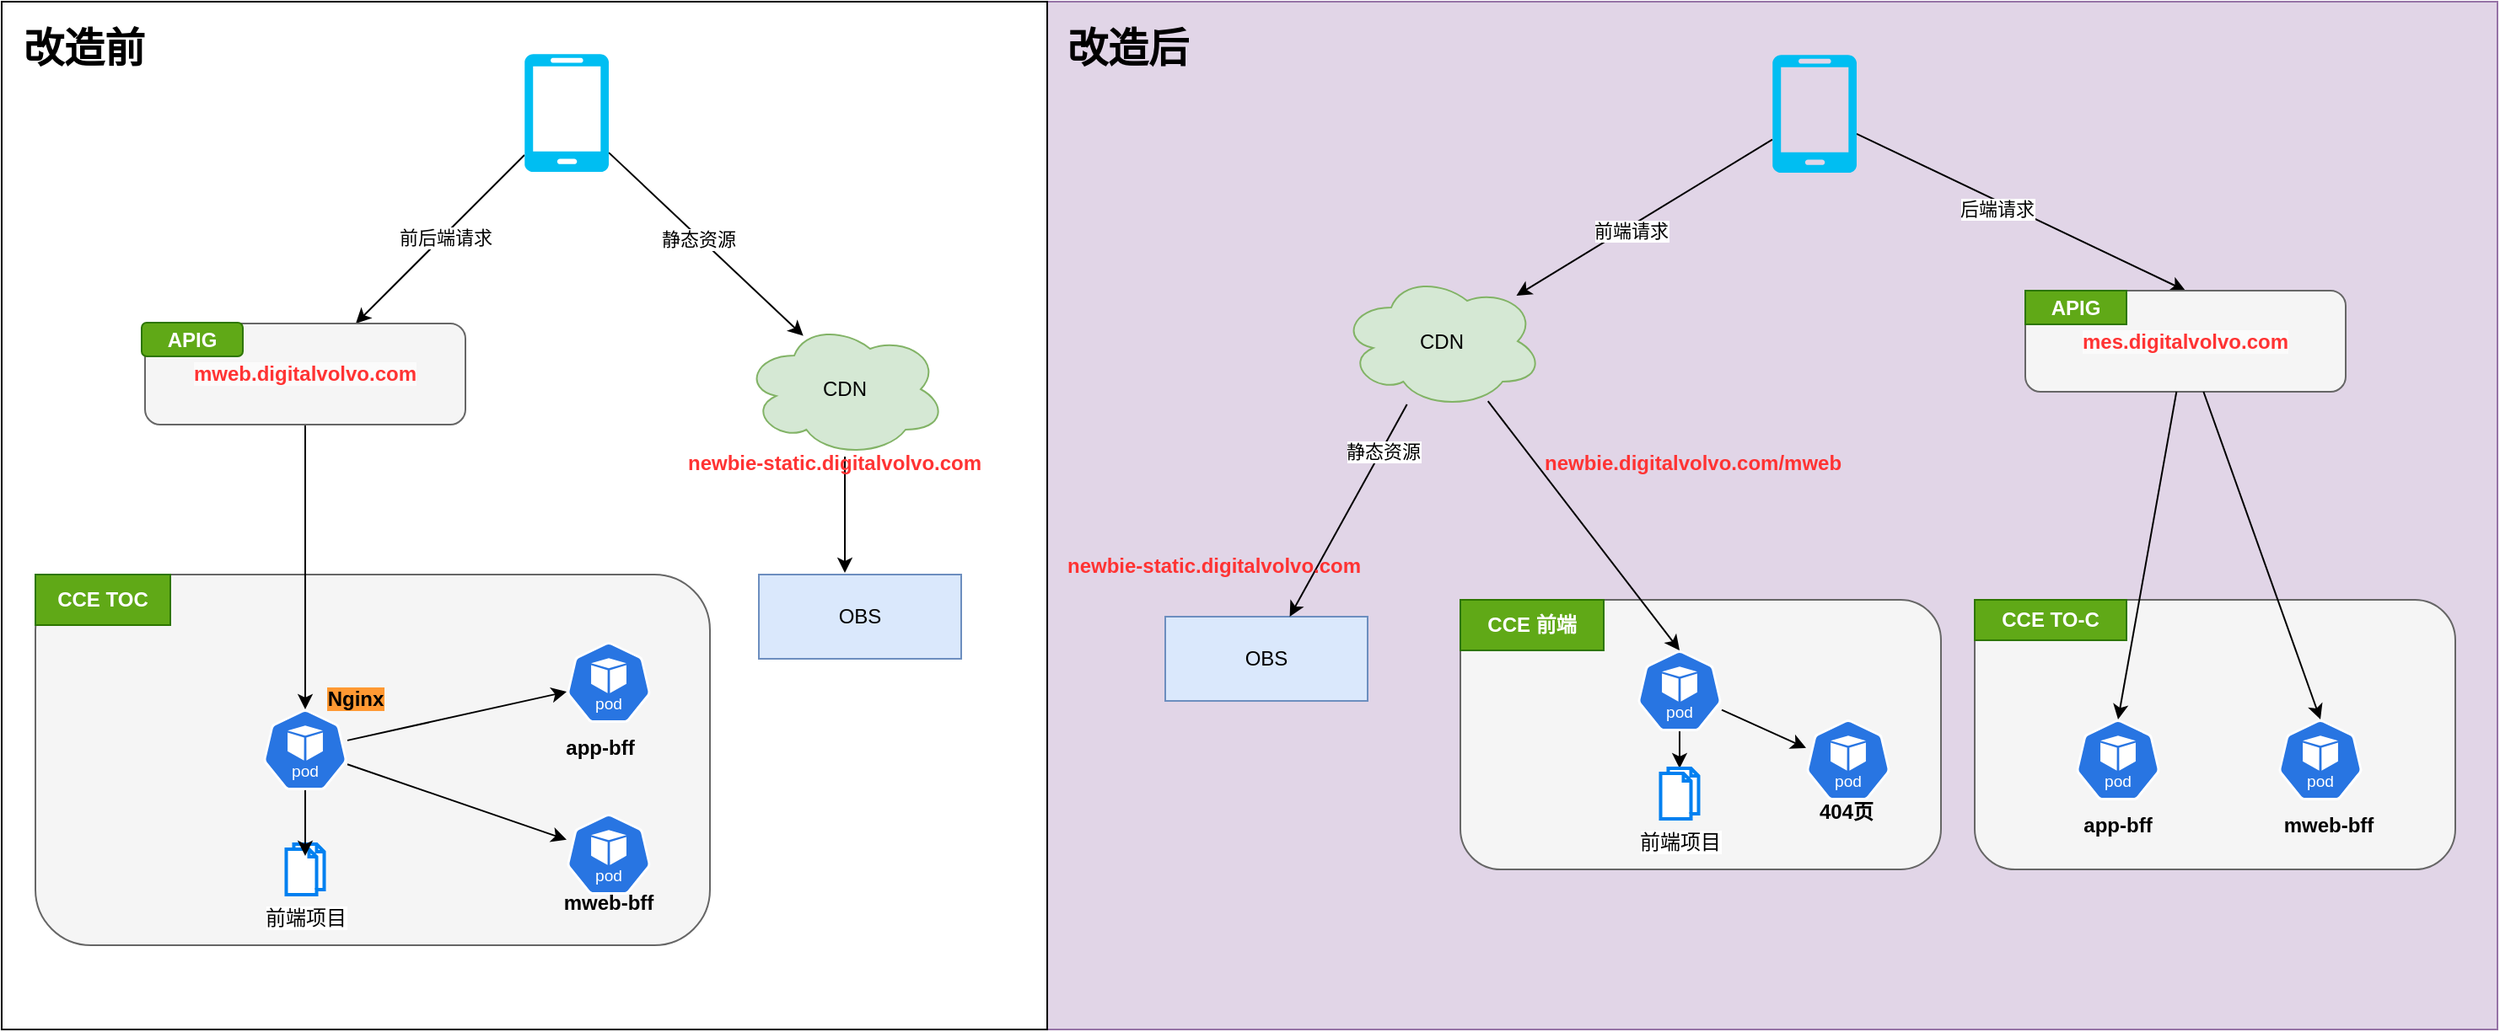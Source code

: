 <mxfile version="24.2.0" type="github">
  <diagram name="Page-1" id="qX9vpFfgcV7yir_mWmqy">
    <mxGraphModel dx="1468" dy="806" grid="1" gridSize="10" guides="1" tooltips="1" connect="1" arrows="1" fold="1" page="1" pageScale="1" pageWidth="850" pageHeight="1100" math="0" shadow="0">
      <root>
        <mxCell id="0" />
        <mxCell id="1" parent="0" />
        <mxCell id="lmvhPn9dWIV4MZliTD4T-83" value="" style="rounded=0;whiteSpace=wrap;html=1;fillColor=#e1d5e7;strokeColor=#9673a6;" vertex="1" parent="1">
          <mxGeometry x="630" y="30" width="860" height="610" as="geometry" />
        </mxCell>
        <mxCell id="lmvhPn9dWIV4MZliTD4T-82" value="" style="rounded=0;whiteSpace=wrap;html=1;" vertex="1" parent="1">
          <mxGeometry x="10" y="30" width="620" height="610" as="geometry" />
        </mxCell>
        <mxCell id="lmvhPn9dWIV4MZliTD4T-8" value="" style="whiteSpace=wrap;html=1;rounded=1;fillColor=#f5f5f5;fontColor=#333333;strokeColor=#666666;" vertex="1" parent="1">
          <mxGeometry x="30" y="370" width="400" height="220" as="geometry" />
        </mxCell>
        <mxCell id="lmvhPn9dWIV4MZliTD4T-7" style="rounded=0;orthogonalLoop=1;jettySize=auto;html=1;" edge="1" parent="1" source="lmvhPn9dWIV4MZliTD4T-4" target="lmvhPn9dWIV4MZliTD4T-6">
          <mxGeometry relative="1" as="geometry" />
        </mxCell>
        <mxCell id="lmvhPn9dWIV4MZliTD4T-44" value="前后端请求" style="edgeLabel;html=1;align=center;verticalAlign=middle;resizable=0;points=[];" vertex="1" connectable="0" parent="lmvhPn9dWIV4MZliTD4T-7">
          <mxGeometry x="-0.033" y="1" relative="1" as="geometry">
            <mxPoint as="offset" />
          </mxGeometry>
        </mxCell>
        <mxCell id="lmvhPn9dWIV4MZliTD4T-28" style="rounded=0;orthogonalLoop=1;jettySize=auto;html=1;" edge="1" parent="1" source="lmvhPn9dWIV4MZliTD4T-4">
          <mxGeometry relative="1" as="geometry">
            <mxPoint x="485.36" y="228.34" as="targetPoint" />
          </mxGeometry>
        </mxCell>
        <mxCell id="lmvhPn9dWIV4MZliTD4T-29" value="静态资源" style="edgeLabel;html=1;align=center;verticalAlign=middle;resizable=0;points=[];" vertex="1" connectable="0" parent="lmvhPn9dWIV4MZliTD4T-28">
          <mxGeometry x="-0.346" relative="1" as="geometry">
            <mxPoint x="15" y="16" as="offset" />
          </mxGeometry>
        </mxCell>
        <mxCell id="lmvhPn9dWIV4MZliTD4T-4" value="" style="verticalLabelPosition=bottom;html=1;verticalAlign=top;align=center;strokeColor=none;fillColor=#00BEF2;shape=mxgraph.azure.mobile;pointerEvents=1;" vertex="1" parent="1">
          <mxGeometry x="320" y="61" width="50" height="70" as="geometry" />
        </mxCell>
        <mxCell id="lmvhPn9dWIV4MZliTD4T-9" value="" style="edgeStyle=orthogonalEdgeStyle;rounded=0;orthogonalLoop=1;jettySize=auto;html=1;entryX=0.5;entryY=0;entryDx=0;entryDy=0;entryPerimeter=0;" edge="1" parent="1" source="lmvhPn9dWIV4MZliTD4T-6" target="lmvhPn9dWIV4MZliTD4T-13">
          <mxGeometry relative="1" as="geometry" />
        </mxCell>
        <UserObject label="&lt;span style=&quot;font-family: Helvetica; font-size: 12px; font-style: normal; font-variant-ligatures: normal; font-variant-caps: normal; letter-spacing: normal; orphans: 2; text-align: center; text-indent: 0px; text-transform: none; widows: 2; word-spacing: 0px; -webkit-text-stroke-width: 0px; white-space: normal; background-color: rgb(251, 251, 251); text-decoration-thickness: initial; text-decoration-style: initial; text-decoration-color: initial; float: none; display: inline !important;&quot;&gt;&lt;b style=&quot;&quot;&gt;&lt;font color=&quot;#ff3333&quot;&gt;mweb.digitalvolvo.com&lt;/font&gt;&lt;/b&gt;&lt;/span&gt;" link="&lt;span style=&quot;color: rgb(0, 0, 0); font-family: Helvetica; font-size: 12px; font-style: normal; font-variant-ligatures: normal; font-variant-caps: normal; font-weight: 400; letter-spacing: normal; orphans: 2; text-align: center; text-indent: 0px; text-transform: none; widows: 2; word-spacing: 0px; -webkit-text-stroke-width: 0px; white-space: normal; background-color: rgb(251, 251, 251); text-decoration-thickness: initial; text-decoration-style: initial; text-decoration-color: initial; display: inline !important; float: none;&quot;&gt;mweb.digitalvolvo.com&lt;/span&gt;" id="lmvhPn9dWIV4MZliTD4T-6">
          <mxCell style="rounded=1;whiteSpace=wrap;html=1;fillColor=#f5f5f5;fontColor=#333333;strokeColor=#666666;" vertex="1" parent="1">
            <mxGeometry x="95" y="221" width="190" height="60" as="geometry" />
          </mxCell>
        </UserObject>
        <mxCell id="lmvhPn9dWIV4MZliTD4T-15" value="" style="rounded=0;orthogonalLoop=1;jettySize=auto;html=1;" edge="1" parent="1" source="lmvhPn9dWIV4MZliTD4T-13" target="lmvhPn9dWIV4MZliTD4T-14">
          <mxGeometry relative="1" as="geometry" />
        </mxCell>
        <mxCell id="lmvhPn9dWIV4MZliTD4T-17" value="" style="rounded=0;orthogonalLoop=1;jettySize=auto;html=1;" edge="1" parent="1" source="lmvhPn9dWIV4MZliTD4T-13" target="lmvhPn9dWIV4MZliTD4T-16">
          <mxGeometry relative="1" as="geometry" />
        </mxCell>
        <mxCell id="lmvhPn9dWIV4MZliTD4T-13" value="" style="aspect=fixed;sketch=0;html=1;dashed=0;whitespace=wrap;fillColor=#2875E2;strokeColor=#ffffff;points=[[0.005,0.63,0],[0.1,0.2,0],[0.9,0.2,0],[0.5,0,0],[0.995,0.63,0],[0.72,0.99,0],[0.5,1,0],[0.28,0.99,0]];shape=mxgraph.kubernetes.icon2;kubernetesLabel=1;prIcon=pod" vertex="1" parent="1">
          <mxGeometry x="165" y="450" width="50" height="48" as="geometry" />
        </mxCell>
        <mxCell id="lmvhPn9dWIV4MZliTD4T-14" value="" style="aspect=fixed;sketch=0;html=1;dashed=0;whitespace=wrap;fillColor=#2875E2;strokeColor=#ffffff;points=[[0.005,0.63,0],[0.1,0.2,0],[0.9,0.2,0],[0.5,0,0],[0.995,0.63,0],[0.72,0.99,0],[0.5,1,0],[0.28,0.99,0]];shape=mxgraph.kubernetes.icon2;kubernetesLabel=1;prIcon=pod" vertex="1" parent="1">
          <mxGeometry x="345" y="410" width="50" height="48" as="geometry" />
        </mxCell>
        <mxCell id="lmvhPn9dWIV4MZliTD4T-16" value="" style="aspect=fixed;sketch=0;html=1;dashed=0;whitespace=wrap;fillColor=#2875E2;strokeColor=#ffffff;points=[[0.005,0.63,0],[0.1,0.2,0],[0.9,0.2,0],[0.5,0,0],[0.995,0.63,0],[0.72,0.99,0],[0.5,1,0],[0.28,0.99,0]];shape=mxgraph.kubernetes.icon2;kubernetesLabel=1;prIcon=pod" vertex="1" parent="1">
          <mxGeometry x="345" y="512" width="50" height="48" as="geometry" />
        </mxCell>
        <mxCell id="lmvhPn9dWIV4MZliTD4T-18" value="前端项目" style="html=1;verticalLabelPosition=bottom;align=center;labelBackgroundColor=#ffffff;verticalAlign=top;strokeWidth=2;strokeColor=#0080F0;shadow=0;dashed=0;shape=mxgraph.ios7.icons.documents;" vertex="1" parent="1">
          <mxGeometry x="178.75" y="530" width="22.5" height="30" as="geometry" />
        </mxCell>
        <mxCell id="lmvhPn9dWIV4MZliTD4T-20" style="edgeStyle=orthogonalEdgeStyle;rounded=0;orthogonalLoop=1;jettySize=auto;html=1;entryX=0.5;entryY=0.233;entryDx=0;entryDy=0;entryPerimeter=0;" edge="1" parent="1" source="lmvhPn9dWIV4MZliTD4T-13" target="lmvhPn9dWIV4MZliTD4T-18">
          <mxGeometry relative="1" as="geometry" />
        </mxCell>
        <mxCell id="lmvhPn9dWIV4MZliTD4T-21" value="&lt;b style=&quot;background-color: rgb(255, 153, 51);&quot;&gt;Nginx&lt;/b&gt;" style="text;html=1;align=center;verticalAlign=middle;whiteSpace=wrap;rounded=0;" vertex="1" parent="1">
          <mxGeometry x="190" y="429" width="60" height="30" as="geometry" />
        </mxCell>
        <mxCell id="lmvhPn9dWIV4MZliTD4T-22" value="&lt;b&gt;app-bff&lt;/b&gt;" style="text;html=1;align=center;verticalAlign=middle;whiteSpace=wrap;rounded=0;" vertex="1" parent="1">
          <mxGeometry x="335" y="458" width="60" height="30" as="geometry" />
        </mxCell>
        <mxCell id="lmvhPn9dWIV4MZliTD4T-23" value="&lt;b&gt;mweb-bff&lt;/b&gt;" style="text;html=1;align=center;verticalAlign=middle;whiteSpace=wrap;rounded=0;" vertex="1" parent="1">
          <mxGeometry x="340" y="550" width="60" height="30" as="geometry" />
        </mxCell>
        <mxCell id="lmvhPn9dWIV4MZliTD4T-24" value="&lt;b&gt;CCE TOC&lt;/b&gt;" style="text;html=1;align=center;verticalAlign=middle;whiteSpace=wrap;rounded=0;fillColor=#60a917;strokeColor=#2D7600;fontColor=#ffffff;" vertex="1" parent="1">
          <mxGeometry x="30" y="370" width="80" height="30" as="geometry" />
        </mxCell>
        <mxCell id="lmvhPn9dWIV4MZliTD4T-25" value="&lt;b&gt;APIG&lt;/b&gt;" style="text;html=1;align=center;verticalAlign=middle;whiteSpace=wrap;rounded=1;fillColor=#60a917;strokeColor=#2D7600;fontColor=#ffffff;" vertex="1" parent="1">
          <mxGeometry x="93" y="220.5" width="60" height="20" as="geometry" />
        </mxCell>
        <mxCell id="lmvhPn9dWIV4MZliTD4T-50" style="rounded=0;orthogonalLoop=1;jettySize=auto;html=1;" edge="1" parent="1" source="lmvhPn9dWIV4MZliTD4T-26" target="lmvhPn9dWIV4MZliTD4T-49">
          <mxGeometry relative="1" as="geometry" />
        </mxCell>
        <mxCell id="lmvhPn9dWIV4MZliTD4T-51" value="前端请求" style="edgeLabel;html=1;align=center;verticalAlign=middle;resizable=0;points=[];" vertex="1" connectable="0" parent="lmvhPn9dWIV4MZliTD4T-50">
          <mxGeometry x="0.121" y="2" relative="1" as="geometry">
            <mxPoint as="offset" />
          </mxGeometry>
        </mxCell>
        <mxCell id="lmvhPn9dWIV4MZliTD4T-71" style="rounded=0;orthogonalLoop=1;jettySize=auto;html=1;entryX=0.5;entryY=0;entryDx=0;entryDy=0;" edge="1" parent="1" source="lmvhPn9dWIV4MZliTD4T-26" target="lmvhPn9dWIV4MZliTD4T-70">
          <mxGeometry relative="1" as="geometry" />
        </mxCell>
        <mxCell id="lmvhPn9dWIV4MZliTD4T-72" value="后端请求" style="edgeLabel;html=1;align=center;verticalAlign=middle;resizable=0;points=[];" vertex="1" connectable="0" parent="lmvhPn9dWIV4MZliTD4T-71">
          <mxGeometry x="-0.132" y="-4" relative="1" as="geometry">
            <mxPoint as="offset" />
          </mxGeometry>
        </mxCell>
        <mxCell id="lmvhPn9dWIV4MZliTD4T-26" value="" style="verticalLabelPosition=bottom;html=1;verticalAlign=top;align=center;strokeColor=none;fillColor=#00BEF2;shape=mxgraph.azure.mobile;pointerEvents=1;" vertex="1" parent="1">
          <mxGeometry x="1060" y="61.5" width="50" height="70" as="geometry" />
        </mxCell>
        <mxCell id="lmvhPn9dWIV4MZliTD4T-36" value="OBS" style="whiteSpace=wrap;html=1;fillColor=#dae8fc;strokeColor=#6c8ebf;" vertex="1" parent="1">
          <mxGeometry x="700" y="395" width="120" height="50" as="geometry" />
        </mxCell>
        <mxCell id="lmvhPn9dWIV4MZliTD4T-40" value="OBS" style="whiteSpace=wrap;html=1;fillColor=#dae8fc;strokeColor=#6c8ebf;" vertex="1" parent="1">
          <mxGeometry x="459" y="370" width="120" height="50" as="geometry" />
        </mxCell>
        <mxCell id="lmvhPn9dWIV4MZliTD4T-46" value="CDN" style="ellipse;shape=cloud;whiteSpace=wrap;html=1;fillColor=#d5e8d4;strokeColor=#82b366;" vertex="1" parent="1">
          <mxGeometry x="450" y="220" width="120" height="80" as="geometry" />
        </mxCell>
        <mxCell id="lmvhPn9dWIV4MZliTD4T-48" style="edgeStyle=orthogonalEdgeStyle;rounded=0;orthogonalLoop=1;jettySize=auto;html=1;entryX=0.425;entryY=-0.02;entryDx=0;entryDy=0;entryPerimeter=0;" edge="1" parent="1" source="lmvhPn9dWIV4MZliTD4T-46" target="lmvhPn9dWIV4MZliTD4T-40">
          <mxGeometry relative="1" as="geometry" />
        </mxCell>
        <mxCell id="lmvhPn9dWIV4MZliTD4T-55" style="rounded=0;orthogonalLoop=1;jettySize=auto;html=1;" edge="1" parent="1" source="lmvhPn9dWIV4MZliTD4T-49" target="lmvhPn9dWIV4MZliTD4T-36">
          <mxGeometry relative="1" as="geometry" />
        </mxCell>
        <mxCell id="lmvhPn9dWIV4MZliTD4T-69" value="静态资源" style="edgeLabel;html=1;align=center;verticalAlign=middle;resizable=0;points=[];" vertex="1" connectable="0" parent="lmvhPn9dWIV4MZliTD4T-55">
          <mxGeometry x="-0.569" y="1" relative="1" as="geometry">
            <mxPoint as="offset" />
          </mxGeometry>
        </mxCell>
        <mxCell id="lmvhPn9dWIV4MZliTD4T-49" value="CDN" style="ellipse;shape=cloud;whiteSpace=wrap;html=1;fillColor=#d5e8d4;strokeColor=#82b366;" vertex="1" parent="1">
          <mxGeometry x="804" y="191.5" width="120" height="80" as="geometry" />
        </mxCell>
        <UserObject label="newbie-static.digitalvolvo.com" link="newbie-static.digitalvolvo.com" id="lmvhPn9dWIV4MZliTD4T-52">
          <mxCell style="text;whiteSpace=wrap;fontStyle=1;fontColor=#FF3333;" vertex="1" parent="1">
            <mxGeometry x="415" y="290" width="190" height="40" as="geometry" />
          </mxCell>
        </UserObject>
        <UserObject label="newbie-static.digitalvolvo.com" link="newbie-static.digitalvolvo.com" id="lmvhPn9dWIV4MZliTD4T-54">
          <mxCell style="text;whiteSpace=wrap;fontColor=#FF3333;fontStyle=1" vertex="1" parent="1">
            <mxGeometry x="640" y="351" width="190" height="40" as="geometry" />
          </mxCell>
        </UserObject>
        <mxCell id="lmvhPn9dWIV4MZliTD4T-57" value="" style="whiteSpace=wrap;html=1;rounded=1;fillColor=#f5f5f5;fontColor=#333333;strokeColor=#666666;" vertex="1" parent="1">
          <mxGeometry x="875" y="385" width="285" height="160" as="geometry" />
        </mxCell>
        <mxCell id="lmvhPn9dWIV4MZliTD4T-63" value="" style="rounded=0;orthogonalLoop=1;jettySize=auto;html=1;" edge="1" parent="1" source="lmvhPn9dWIV4MZliTD4T-58" target="lmvhPn9dWIV4MZliTD4T-62">
          <mxGeometry relative="1" as="geometry" />
        </mxCell>
        <mxCell id="lmvhPn9dWIV4MZliTD4T-65" value="" style="rounded=0;orthogonalLoop=1;jettySize=auto;html=1;" edge="1" parent="1" source="lmvhPn9dWIV4MZliTD4T-58">
          <mxGeometry relative="1" as="geometry">
            <mxPoint x="1080" y="472.913" as="targetPoint" />
          </mxGeometry>
        </mxCell>
        <mxCell id="lmvhPn9dWIV4MZliTD4T-58" value="" style="aspect=fixed;sketch=0;html=1;dashed=0;whitespace=wrap;fillColor=#2875E2;strokeColor=#ffffff;points=[[0.005,0.63,0],[0.1,0.2,0],[0.9,0.2,0],[0.5,0,0],[0.995,0.63,0],[0.72,0.99,0],[0.5,1,0],[0.28,0.99,0]];shape=mxgraph.kubernetes.icon2;kubernetesLabel=1;prIcon=pod" vertex="1" parent="1">
          <mxGeometry x="980" y="415" width="50" height="48" as="geometry" />
        </mxCell>
        <mxCell id="lmvhPn9dWIV4MZliTD4T-59" style="rounded=0;orthogonalLoop=1;jettySize=auto;html=1;entryX=0.5;entryY=0;entryDx=0;entryDy=0;entryPerimeter=0;" edge="1" parent="1" source="lmvhPn9dWIV4MZliTD4T-49" target="lmvhPn9dWIV4MZliTD4T-58">
          <mxGeometry relative="1" as="geometry" />
        </mxCell>
        <UserObject label="newbie.digitalvolvo.com/mweb" link="newbie-static.digitalvolvo.com" id="lmvhPn9dWIV4MZliTD4T-60">
          <mxCell style="text;whiteSpace=wrap;fontColor=#FF3333;fontStyle=1" vertex="1" parent="1">
            <mxGeometry x="922.5" y="290" width="190" height="40" as="geometry" />
          </mxCell>
        </UserObject>
        <mxCell id="lmvhPn9dWIV4MZliTD4T-61" value="&lt;b&gt;CCE 前端&lt;/b&gt;" style="text;html=1;align=center;verticalAlign=middle;whiteSpace=wrap;rounded=0;fillColor=#60a917;strokeColor=#2D7600;fontColor=#ffffff;" vertex="1" parent="1">
          <mxGeometry x="875" y="385" width="85" height="30" as="geometry" />
        </mxCell>
        <mxCell id="lmvhPn9dWIV4MZliTD4T-62" value="前端项目" style="html=1;verticalLabelPosition=bottom;align=center;labelBackgroundColor=#ffffff;verticalAlign=top;strokeWidth=2;strokeColor=#0080F0;shadow=0;dashed=0;shape=mxgraph.ios7.icons.documents;" vertex="1" parent="1">
          <mxGeometry x="993.75" y="485" width="22.5" height="30" as="geometry" />
        </mxCell>
        <mxCell id="lmvhPn9dWIV4MZliTD4T-66" value="" style="aspect=fixed;sketch=0;html=1;dashed=0;whitespace=wrap;fillColor=#2875E2;strokeColor=#ffffff;points=[[0.005,0.63,0],[0.1,0.2,0],[0.9,0.2,0],[0.5,0,0],[0.995,0.63,0],[0.72,0.99,0],[0.5,1,0],[0.28,0.99,0]];shape=mxgraph.kubernetes.icon2;kubernetesLabel=1;prIcon=pod" vertex="1" parent="1">
          <mxGeometry x="1080" y="456" width="50" height="48" as="geometry" />
        </mxCell>
        <mxCell id="lmvhPn9dWIV4MZliTD4T-67" value="&lt;b&gt;404页&lt;/b&gt;" style="text;html=1;align=center;verticalAlign=middle;whiteSpace=wrap;rounded=0;" vertex="1" parent="1">
          <mxGeometry x="1074" y="496" width="60" height="30" as="geometry" />
        </mxCell>
        <UserObject label="&lt;span style=&quot;font-family: Helvetica; font-size: 12px; font-style: normal; font-variant-ligatures: normal; font-variant-caps: normal; letter-spacing: normal; orphans: 2; text-align: center; text-indent: 0px; text-transform: none; widows: 2; word-spacing: 0px; -webkit-text-stroke-width: 0px; white-space: normal; background-color: rgb(251, 251, 251); text-decoration-thickness: initial; text-decoration-style: initial; text-decoration-color: initial; float: none; display: inline !important;&quot;&gt;&lt;b style=&quot;&quot;&gt;&lt;font color=&quot;#ff3333&quot;&gt;mes.digitalvolvo.com&lt;/font&gt;&lt;/b&gt;&lt;/span&gt;" link="&lt;span style=&quot;color: rgb(0, 0, 0); font-family: Helvetica; font-size: 12px; font-style: normal; font-variant-ligatures: normal; font-variant-caps: normal; font-weight: 400; letter-spacing: normal; orphans: 2; text-align: center; text-indent: 0px; text-transform: none; widows: 2; word-spacing: 0px; -webkit-text-stroke-width: 0px; white-space: normal; background-color: rgb(251, 251, 251); text-decoration-thickness: initial; text-decoration-style: initial; text-decoration-color: initial; display: inline !important; float: none;&quot;&gt;mweb.digitalvolvo.com&lt;/span&gt;" id="lmvhPn9dWIV4MZliTD4T-70">
          <mxCell style="rounded=1;whiteSpace=wrap;html=1;fillColor=#f5f5f5;fontColor=#333333;strokeColor=#666666;" vertex="1" parent="1">
            <mxGeometry x="1210" y="201.5" width="190" height="60" as="geometry" />
          </mxCell>
        </UserObject>
        <mxCell id="lmvhPn9dWIV4MZliTD4T-73" value="" style="whiteSpace=wrap;html=1;rounded=1;fillColor=#f5f5f5;fontColor=#333333;strokeColor=#666666;" vertex="1" parent="1">
          <mxGeometry x="1180" y="385" width="285" height="160" as="geometry" />
        </mxCell>
        <mxCell id="lmvhPn9dWIV4MZliTD4T-74" value="&lt;b&gt;CCE TO-C&lt;/b&gt;" style="text;html=1;align=center;verticalAlign=middle;whiteSpace=wrap;rounded=0;fillColor=#60a917;strokeColor=#2D7600;fontColor=#ffffff;" vertex="1" parent="1">
          <mxGeometry x="1180" y="385" width="90" height="24" as="geometry" />
        </mxCell>
        <mxCell id="lmvhPn9dWIV4MZliTD4T-75" value="" style="aspect=fixed;sketch=0;html=1;dashed=0;whitespace=wrap;fillColor=#2875E2;strokeColor=#ffffff;points=[[0.005,0.63,0],[0.1,0.2,0],[0.9,0.2,0],[0.5,0,0],[0.995,0.63,0],[0.72,0.99,0],[0.5,1,0],[0.28,0.99,0]];shape=mxgraph.kubernetes.icon2;kubernetesLabel=1;prIcon=pod" vertex="1" parent="1">
          <mxGeometry x="1240" y="456" width="50" height="48" as="geometry" />
        </mxCell>
        <mxCell id="lmvhPn9dWIV4MZliTD4T-76" value="" style="aspect=fixed;sketch=0;html=1;dashed=0;whitespace=wrap;fillColor=#2875E2;strokeColor=#ffffff;points=[[0.005,0.63,0],[0.1,0.2,0],[0.9,0.2,0],[0.5,0,0],[0.995,0.63,0],[0.72,0.99,0],[0.5,1,0],[0.28,0.99,0]];shape=mxgraph.kubernetes.icon2;kubernetesLabel=1;prIcon=pod" vertex="1" parent="1">
          <mxGeometry x="1360" y="456" width="50" height="48" as="geometry" />
        </mxCell>
        <mxCell id="lmvhPn9dWIV4MZliTD4T-77" value="&lt;b&gt;app-bff&lt;/b&gt;" style="text;html=1;align=center;verticalAlign=middle;whiteSpace=wrap;rounded=0;" vertex="1" parent="1">
          <mxGeometry x="1235" y="504" width="60" height="30" as="geometry" />
        </mxCell>
        <mxCell id="lmvhPn9dWIV4MZliTD4T-78" value="&lt;b&gt;mweb-bff&lt;/b&gt;" style="text;html=1;align=center;verticalAlign=middle;whiteSpace=wrap;rounded=0;" vertex="1" parent="1">
          <mxGeometry x="1360" y="504" width="60" height="30" as="geometry" />
        </mxCell>
        <mxCell id="lmvhPn9dWIV4MZliTD4T-79" style="rounded=0;orthogonalLoop=1;jettySize=auto;html=1;entryX=0.5;entryY=0;entryDx=0;entryDy=0;entryPerimeter=0;" edge="1" parent="1" source="lmvhPn9dWIV4MZliTD4T-70" target="lmvhPn9dWIV4MZliTD4T-75">
          <mxGeometry relative="1" as="geometry" />
        </mxCell>
        <mxCell id="lmvhPn9dWIV4MZliTD4T-80" style="rounded=0;orthogonalLoop=1;jettySize=auto;html=1;entryX=0.5;entryY=0;entryDx=0;entryDy=0;entryPerimeter=0;" edge="1" parent="1" source="lmvhPn9dWIV4MZliTD4T-70" target="lmvhPn9dWIV4MZliTD4T-76">
          <mxGeometry relative="1" as="geometry" />
        </mxCell>
        <mxCell id="lmvhPn9dWIV4MZliTD4T-81" value="&lt;b&gt;APIG&lt;/b&gt;" style="text;html=1;align=center;verticalAlign=middle;whiteSpace=wrap;rounded=0;fillColor=#60a917;fontColor=#ffffff;strokeColor=#2D7600;" vertex="1" parent="1">
          <mxGeometry x="1210" y="201.5" width="60" height="20" as="geometry" />
        </mxCell>
        <mxCell id="lmvhPn9dWIV4MZliTD4T-84" value="&lt;h1 style=&quot;margin-top: 0px;&quot;&gt;改造前&lt;/h1&gt;" style="text;html=1;whiteSpace=wrap;overflow=hidden;rounded=0;" vertex="1" parent="1">
          <mxGeometry x="21.25" y="36.5" width="180" height="120" as="geometry" />
        </mxCell>
        <mxCell id="lmvhPn9dWIV4MZliTD4T-85" value="&lt;h1 style=&quot;margin-top: 0px;&quot;&gt;改造后&lt;/h1&gt;" style="text;html=1;whiteSpace=wrap;overflow=hidden;rounded=0;" vertex="1" parent="1">
          <mxGeometry x="640" y="36.5" width="180" height="120" as="geometry" />
        </mxCell>
      </root>
    </mxGraphModel>
  </diagram>
</mxfile>
